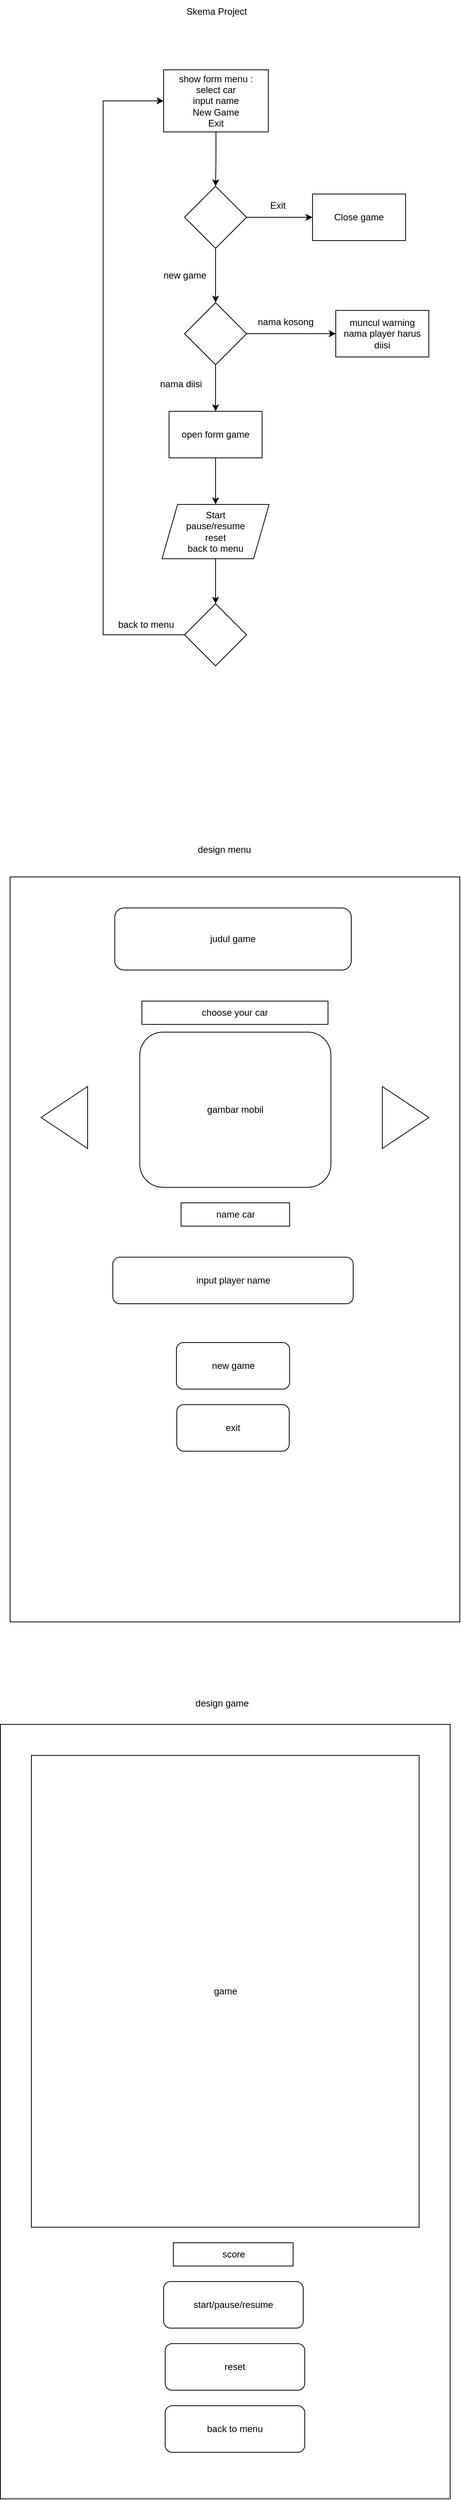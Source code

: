 <mxfile version="25.0.3">
  <diagram name="Page-1" id="7KhryxHFdZAswVd5xD74">
    <mxGraphModel dx="1674" dy="738" grid="1" gridSize="10" guides="1" tooltips="1" connect="1" arrows="1" fold="1" page="1" pageScale="1" pageWidth="850" pageHeight="1100" math="0" shadow="0">
      <root>
        <mxCell id="0" />
        <mxCell id="1" parent="0" />
        <mxCell id="geuPRDKl9PWcOQ5PIFQ6-13" style="edgeStyle=orthogonalEdgeStyle;rounded=0;orthogonalLoop=1;jettySize=auto;html=1;entryX=0.5;entryY=0;entryDx=0;entryDy=0;" parent="1" source="geuPRDKl9PWcOQ5PIFQ6-2" target="geuPRDKl9PWcOQ5PIFQ6-3" edge="1">
          <mxGeometry relative="1" as="geometry" />
        </mxCell>
        <mxCell id="geuPRDKl9PWcOQ5PIFQ6-2" value="show form menu :&lt;div&gt;select car&lt;br&gt;&lt;div&gt;input name&lt;/div&gt;&lt;div&gt;New Game&lt;/div&gt;&lt;div&gt;Exit&lt;/div&gt;&lt;/div&gt;" style="rounded=0;whiteSpace=wrap;html=1;" parent="1" vertex="1">
          <mxGeometry x="358" y="130" width="135" height="80" as="geometry" />
        </mxCell>
        <mxCell id="geuPRDKl9PWcOQ5PIFQ6-14" style="edgeStyle=orthogonalEdgeStyle;rounded=0;orthogonalLoop=1;jettySize=auto;html=1;exitX=1;exitY=0.5;exitDx=0;exitDy=0;entryX=0;entryY=0.5;entryDx=0;entryDy=0;" parent="1" source="geuPRDKl9PWcOQ5PIFQ6-3" target="geuPRDKl9PWcOQ5PIFQ6-6" edge="1">
          <mxGeometry relative="1" as="geometry" />
        </mxCell>
        <mxCell id="geuPRDKl9PWcOQ5PIFQ6-15" style="edgeStyle=orthogonalEdgeStyle;rounded=0;orthogonalLoop=1;jettySize=auto;html=1;exitX=0.5;exitY=1;exitDx=0;exitDy=0;entryX=0.5;entryY=0;entryDx=0;entryDy=0;" parent="1" source="geuPRDKl9PWcOQ5PIFQ6-3" target="geuPRDKl9PWcOQ5PIFQ6-8" edge="1">
          <mxGeometry relative="1" as="geometry" />
        </mxCell>
        <mxCell id="geuPRDKl9PWcOQ5PIFQ6-3" value="" style="rhombus;whiteSpace=wrap;html=1;" parent="1" vertex="1">
          <mxGeometry x="385" y="280" width="80" height="80" as="geometry" />
        </mxCell>
        <mxCell id="geuPRDKl9PWcOQ5PIFQ6-4" value="Skema Project" style="text;html=1;align=center;verticalAlign=middle;resizable=0;points=[];autosize=1;strokeColor=none;fillColor=none;" parent="1" vertex="1">
          <mxGeometry x="375.5" y="40" width="100" height="30" as="geometry" />
        </mxCell>
        <mxCell id="geuPRDKl9PWcOQ5PIFQ6-5" value="Exit" style="text;html=1;align=center;verticalAlign=middle;resizable=0;points=[];autosize=1;strokeColor=none;fillColor=none;" parent="1" vertex="1">
          <mxGeometry x="485" y="290" width="40" height="30" as="geometry" />
        </mxCell>
        <mxCell id="geuPRDKl9PWcOQ5PIFQ6-6" value="Close game" style="rounded=0;whiteSpace=wrap;html=1;" parent="1" vertex="1">
          <mxGeometry x="550" y="290" width="120" height="60" as="geometry" />
        </mxCell>
        <mxCell id="geuPRDKl9PWcOQ5PIFQ6-7" value="new game" style="text;html=1;align=center;verticalAlign=middle;resizable=0;points=[];autosize=1;strokeColor=none;fillColor=none;" parent="1" vertex="1">
          <mxGeometry x="345" y="380" width="80" height="30" as="geometry" />
        </mxCell>
        <mxCell id="geuPRDKl9PWcOQ5PIFQ6-16" style="edgeStyle=orthogonalEdgeStyle;rounded=0;orthogonalLoop=1;jettySize=auto;html=1;exitX=1;exitY=0.5;exitDx=0;exitDy=0;entryX=0;entryY=0.5;entryDx=0;entryDy=0;" parent="1" source="geuPRDKl9PWcOQ5PIFQ6-8" target="geuPRDKl9PWcOQ5PIFQ6-9" edge="1">
          <mxGeometry relative="1" as="geometry" />
        </mxCell>
        <mxCell id="geuPRDKl9PWcOQ5PIFQ6-17" style="edgeStyle=orthogonalEdgeStyle;rounded=0;orthogonalLoop=1;jettySize=auto;html=1;exitX=0.5;exitY=1;exitDx=0;exitDy=0;entryX=0.5;entryY=0;entryDx=0;entryDy=0;" parent="1" source="geuPRDKl9PWcOQ5PIFQ6-8" target="geuPRDKl9PWcOQ5PIFQ6-12" edge="1">
          <mxGeometry relative="1" as="geometry" />
        </mxCell>
        <mxCell id="geuPRDKl9PWcOQ5PIFQ6-8" value="" style="rhombus;whiteSpace=wrap;html=1;" parent="1" vertex="1">
          <mxGeometry x="385" y="430" width="80" height="80" as="geometry" />
        </mxCell>
        <mxCell id="geuPRDKl9PWcOQ5PIFQ6-9" value="muncul warning&lt;div&gt;nama player harus diisi&lt;/div&gt;" style="rounded=0;whiteSpace=wrap;html=1;" parent="1" vertex="1">
          <mxGeometry x="580" y="440" width="120" height="60" as="geometry" />
        </mxCell>
        <mxCell id="geuPRDKl9PWcOQ5PIFQ6-10" value="nama kosong" style="text;html=1;align=center;verticalAlign=middle;resizable=0;points=[];autosize=1;strokeColor=none;fillColor=none;" parent="1" vertex="1">
          <mxGeometry x="465" y="440" width="100" height="30" as="geometry" />
        </mxCell>
        <mxCell id="geuPRDKl9PWcOQ5PIFQ6-11" value="nama diisi" style="text;html=1;align=center;verticalAlign=middle;resizable=0;points=[];autosize=1;strokeColor=none;fillColor=none;" parent="1" vertex="1">
          <mxGeometry x="340" y="520" width="80" height="30" as="geometry" />
        </mxCell>
        <mxCell id="geuPRDKl9PWcOQ5PIFQ6-24" style="edgeStyle=orthogonalEdgeStyle;rounded=0;orthogonalLoop=1;jettySize=auto;html=1;exitX=0.5;exitY=1;exitDx=0;exitDy=0;entryX=0.5;entryY=0;entryDx=0;entryDy=0;" parent="1" source="geuPRDKl9PWcOQ5PIFQ6-12" target="geuPRDKl9PWcOQ5PIFQ6-19" edge="1">
          <mxGeometry relative="1" as="geometry" />
        </mxCell>
        <mxCell id="geuPRDKl9PWcOQ5PIFQ6-12" value="open form game" style="rounded=0;whiteSpace=wrap;html=1;" parent="1" vertex="1">
          <mxGeometry x="365" y="570" width="120" height="60" as="geometry" />
        </mxCell>
        <mxCell id="geuPRDKl9PWcOQ5PIFQ6-25" style="edgeStyle=orthogonalEdgeStyle;rounded=0;orthogonalLoop=1;jettySize=auto;html=1;entryX=0.5;entryY=0;entryDx=0;entryDy=0;" parent="1" source="geuPRDKl9PWcOQ5PIFQ6-19" target="geuPRDKl9PWcOQ5PIFQ6-20" edge="1">
          <mxGeometry relative="1" as="geometry" />
        </mxCell>
        <mxCell id="geuPRDKl9PWcOQ5PIFQ6-19" value="Start&lt;div&gt;pause/resume&lt;/div&gt;&lt;div&gt;reset&lt;/div&gt;&lt;div&gt;back to menu&lt;/div&gt;" style="shape=parallelogram;perimeter=parallelogramPerimeter;whiteSpace=wrap;html=1;fixedSize=1;" parent="1" vertex="1">
          <mxGeometry x="356" y="690" width="138" height="70" as="geometry" />
        </mxCell>
        <mxCell id="geuPRDKl9PWcOQ5PIFQ6-23" style="edgeStyle=orthogonalEdgeStyle;rounded=0;orthogonalLoop=1;jettySize=auto;html=1;exitX=0;exitY=0.5;exitDx=0;exitDy=0;entryX=0;entryY=0.5;entryDx=0;entryDy=0;" parent="1" source="geuPRDKl9PWcOQ5PIFQ6-20" target="geuPRDKl9PWcOQ5PIFQ6-2" edge="1">
          <mxGeometry relative="1" as="geometry">
            <Array as="points">
              <mxPoint x="280" y="858" />
              <mxPoint x="280" y="170" />
            </Array>
          </mxGeometry>
        </mxCell>
        <mxCell id="geuPRDKl9PWcOQ5PIFQ6-20" value="" style="rhombus;whiteSpace=wrap;html=1;" parent="1" vertex="1">
          <mxGeometry x="385" y="818" width="80" height="80" as="geometry" />
        </mxCell>
        <mxCell id="geuPRDKl9PWcOQ5PIFQ6-22" value="back to menu" style="text;html=1;align=center;verticalAlign=middle;resizable=0;points=[];autosize=1;strokeColor=none;fillColor=none;" parent="1" vertex="1">
          <mxGeometry x="285" y="830" width="100" height="30" as="geometry" />
        </mxCell>
        <mxCell id="geuPRDKl9PWcOQ5PIFQ6-26" value="" style="rounded=0;whiteSpace=wrap;html=1;" parent="1" vertex="1">
          <mxGeometry x="160" y="1170" width="580" height="960" as="geometry" />
        </mxCell>
        <mxCell id="geuPRDKl9PWcOQ5PIFQ6-29" value="design menu" style="text;html=1;align=center;verticalAlign=middle;resizable=0;points=[];autosize=1;strokeColor=none;fillColor=none;" parent="1" vertex="1">
          <mxGeometry x="390.5" y="1120" width="90" height="30" as="geometry" />
        </mxCell>
        <mxCell id="geuPRDKl9PWcOQ5PIFQ6-30" value="judul game" style="rounded=1;whiteSpace=wrap;html=1;" parent="1" vertex="1">
          <mxGeometry x="295" y="1210" width="305" height="80" as="geometry" />
        </mxCell>
        <mxCell id="geuPRDKl9PWcOQ5PIFQ6-31" value="" style="triangle;whiteSpace=wrap;html=1;" parent="1" vertex="1">
          <mxGeometry x="640" y="1440" width="60" height="80" as="geometry" />
        </mxCell>
        <mxCell id="geuPRDKl9PWcOQ5PIFQ6-32" value="" style="triangle;whiteSpace=wrap;html=1;rotation=-180;" parent="1" vertex="1">
          <mxGeometry x="200" y="1440" width="60" height="80" as="geometry" />
        </mxCell>
        <mxCell id="geuPRDKl9PWcOQ5PIFQ6-33" value="gambar mobil" style="rounded=1;whiteSpace=wrap;html=1;" parent="1" vertex="1">
          <mxGeometry x="327.25" y="1370" width="246.5" height="200" as="geometry" />
        </mxCell>
        <mxCell id="geuPRDKl9PWcOQ5PIFQ6-34" value="input player name" style="rounded=1;whiteSpace=wrap;html=1;" parent="1" vertex="1">
          <mxGeometry x="292.5" y="1660" width="310" height="60" as="geometry" />
        </mxCell>
        <mxCell id="geuPRDKl9PWcOQ5PIFQ6-35" value="new game" style="rounded=1;whiteSpace=wrap;html=1;" parent="1" vertex="1">
          <mxGeometry x="374.5" y="1770" width="146" height="60" as="geometry" />
        </mxCell>
        <mxCell id="geuPRDKl9PWcOQ5PIFQ6-36" value="exit" style="rounded=1;whiteSpace=wrap;html=1;" parent="1" vertex="1">
          <mxGeometry x="375" y="1850" width="145" height="60" as="geometry" />
        </mxCell>
        <mxCell id="geuPRDKl9PWcOQ5PIFQ6-37" value="name car" style="rounded=0;whiteSpace=wrap;html=1;" parent="1" vertex="1">
          <mxGeometry x="380.5" y="1590" width="140" height="30" as="geometry" />
        </mxCell>
        <mxCell id="geuPRDKl9PWcOQ5PIFQ6-38" value="choose your car" style="rounded=0;whiteSpace=wrap;html=1;" parent="1" vertex="1">
          <mxGeometry x="330" y="1330" width="240" height="30" as="geometry" />
        </mxCell>
        <mxCell id="geuPRDKl9PWcOQ5PIFQ6-39" value="" style="rounded=0;whiteSpace=wrap;html=1;" parent="1" vertex="1">
          <mxGeometry x="147.5" y="2262" width="580" height="998" as="geometry" />
        </mxCell>
        <mxCell id="geuPRDKl9PWcOQ5PIFQ6-40" value="design game" style="text;html=1;align=center;verticalAlign=middle;resizable=0;points=[];autosize=1;strokeColor=none;fillColor=none;" parent="1" vertex="1">
          <mxGeometry x="387.5" y="2220" width="90" height="30" as="geometry" />
        </mxCell>
        <mxCell id="geuPRDKl9PWcOQ5PIFQ6-43" value="score" style="rounded=0;whiteSpace=wrap;html=1;" parent="1" vertex="1">
          <mxGeometry x="370.5" y="2930" width="154.5" height="30" as="geometry" />
        </mxCell>
        <mxCell id="geuPRDKl9PWcOQ5PIFQ6-44" value="game" style="rounded=0;whiteSpace=wrap;html=1;" parent="1" vertex="1">
          <mxGeometry x="187.5" y="2302" width="500" height="608" as="geometry" />
        </mxCell>
        <mxCell id="geuPRDKl9PWcOQ5PIFQ6-45" value="start/pause/resume" style="rounded=1;whiteSpace=wrap;html=1;" parent="1" vertex="1">
          <mxGeometry x="358" y="2980" width="180" height="60" as="geometry" />
        </mxCell>
        <mxCell id="geuPRDKl9PWcOQ5PIFQ6-47" value="reset" style="rounded=1;whiteSpace=wrap;html=1;" parent="1" vertex="1">
          <mxGeometry x="360" y="3060" width="180" height="60" as="geometry" />
        </mxCell>
        <mxCell id="geuPRDKl9PWcOQ5PIFQ6-48" value="back to menu" style="rounded=1;whiteSpace=wrap;html=1;" parent="1" vertex="1">
          <mxGeometry x="360" y="3140" width="180" height="60" as="geometry" />
        </mxCell>
      </root>
    </mxGraphModel>
  </diagram>
</mxfile>
